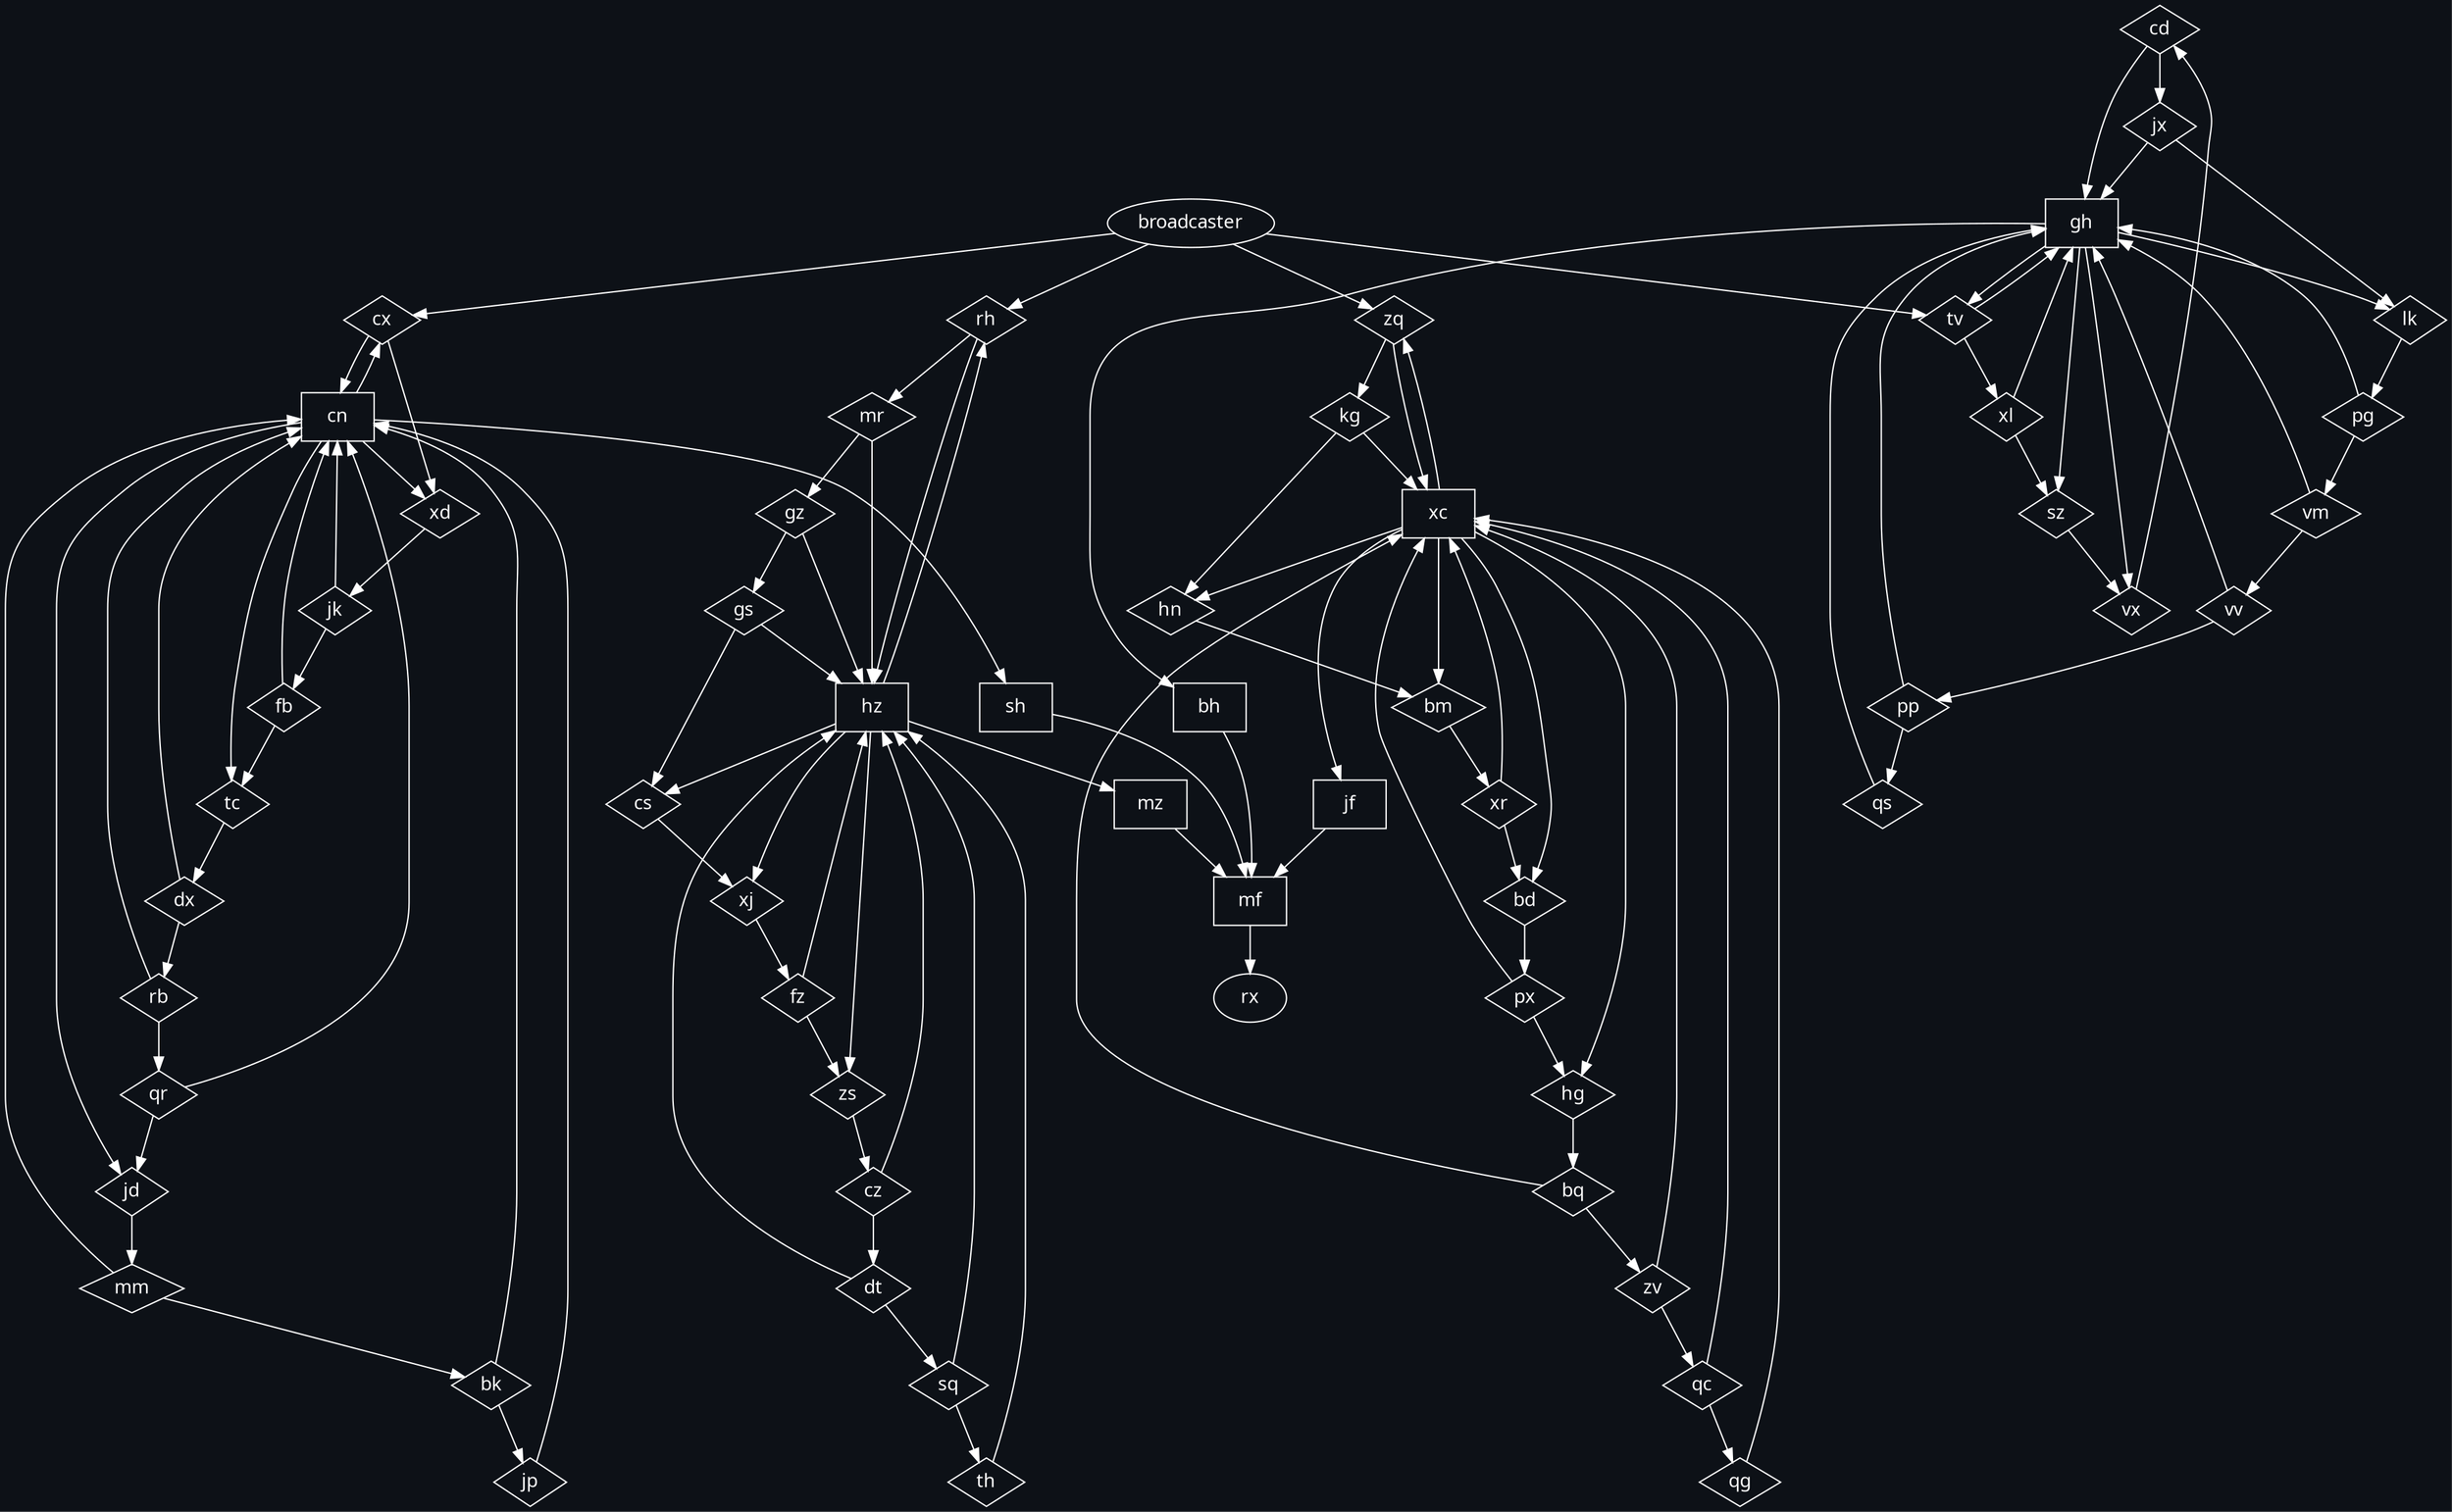 digraph {
    bgcolor="#0d1117"
    node [fontcolor="white" color="white" fontname="Monaspace Argon Var"]
    edge [color="white"]
    cd [shape=diamond] cd -> jx, gh;
    bk [shape=diamond] bk -> jp, cn;
    px [shape=diamond] px -> xc, hg;
    tv [shape=diamond] tv -> gh, xl;
    xc [shape=box] xc -> bm, zq, jf, hg, bd, hn;
    bd [shape=diamond] bd -> px;
    bh [shape=box] bh -> mf;
    dx [shape=diamond] dx -> cn, rb;
    vv [shape=diamond] vv -> pp, gh;
    broadcaster -> cx, zq, tv, rh;
    rb [shape=diamond] rb -> cn, qr;
    jf [shape=box] jf -> mf;
    jd [shape=diamond] jd -> mm;
    cx [shape=diamond] cx -> xd, cn;
    zs [shape=diamond] zs -> cz;
    hn [shape=diamond] hn -> bm;
    xr [shape=diamond] xr -> bd, xc;
    mf [shape=box] mf -> rx;
    zq [shape=diamond] zq -> kg, xc;
    cn [shape=box] cn -> sh, jd, cx, tc, xd;
    cs [shape=diamond] cs -> xj;
    fb [shape=diamond] fb -> tc, cn;
    mm [shape=diamond] mm -> cn, bk;
    sq [shape=diamond] sq -> th, hz;
    sz [shape=diamond] sz -> vx;
    xl [shape=diamond] xl -> gh, sz;
    vm [shape=diamond] vm -> gh, vv;
    jp [shape=diamond] jp -> cn;
    qr [shape=diamond] qr -> cn, jd;
    bq [shape=diamond] bq -> xc, zv;
    sh [shape=box] sh -> mf;
    gz [shape=diamond] gz -> gs, hz;
    qc [shape=diamond] qc -> qg, xc;
    hg [shape=diamond] hg -> bq;
    dt [shape=diamond] dt -> sq, hz;
    xj [shape=diamond] xj -> fz;
    qs [shape=diamond] qs -> gh;
    fz [shape=diamond] fz -> hz, zs;
    qg [shape=diamond] qg -> xc;
    pp [shape=diamond] pp -> qs, gh;
    zv [shape=diamond] zv -> xc, qc;
    rh [shape=diamond] rh -> hz, mr;
    gh [shape=box] gh -> tv, lk, sz, bh, vx;
    th [shape=diamond] th -> hz;
    mz [shape=box] mz -> mf;
    bm [shape=diamond] bm -> xr;
    lk [shape=diamond] lk -> pg;
    jx [shape=diamond] jx -> lk, gh;
    hz [shape=box] hz -> xj, cs, zs, rh, mz;
    tc [shape=diamond] tc -> dx;
    mr [shape=diamond] mr -> hz, gz;
    xd [shape=diamond] xd -> jk;
    pg [shape=diamond] pg -> vm, gh;
    kg [shape=diamond] kg -> hn, xc;
    gs [shape=diamond] gs -> cs, hz;
    vx [shape=diamond] vx -> cd;
    cz [shape=diamond] cz -> hz, dt;
    jk [shape=diamond] jk -> cn, fb;
}